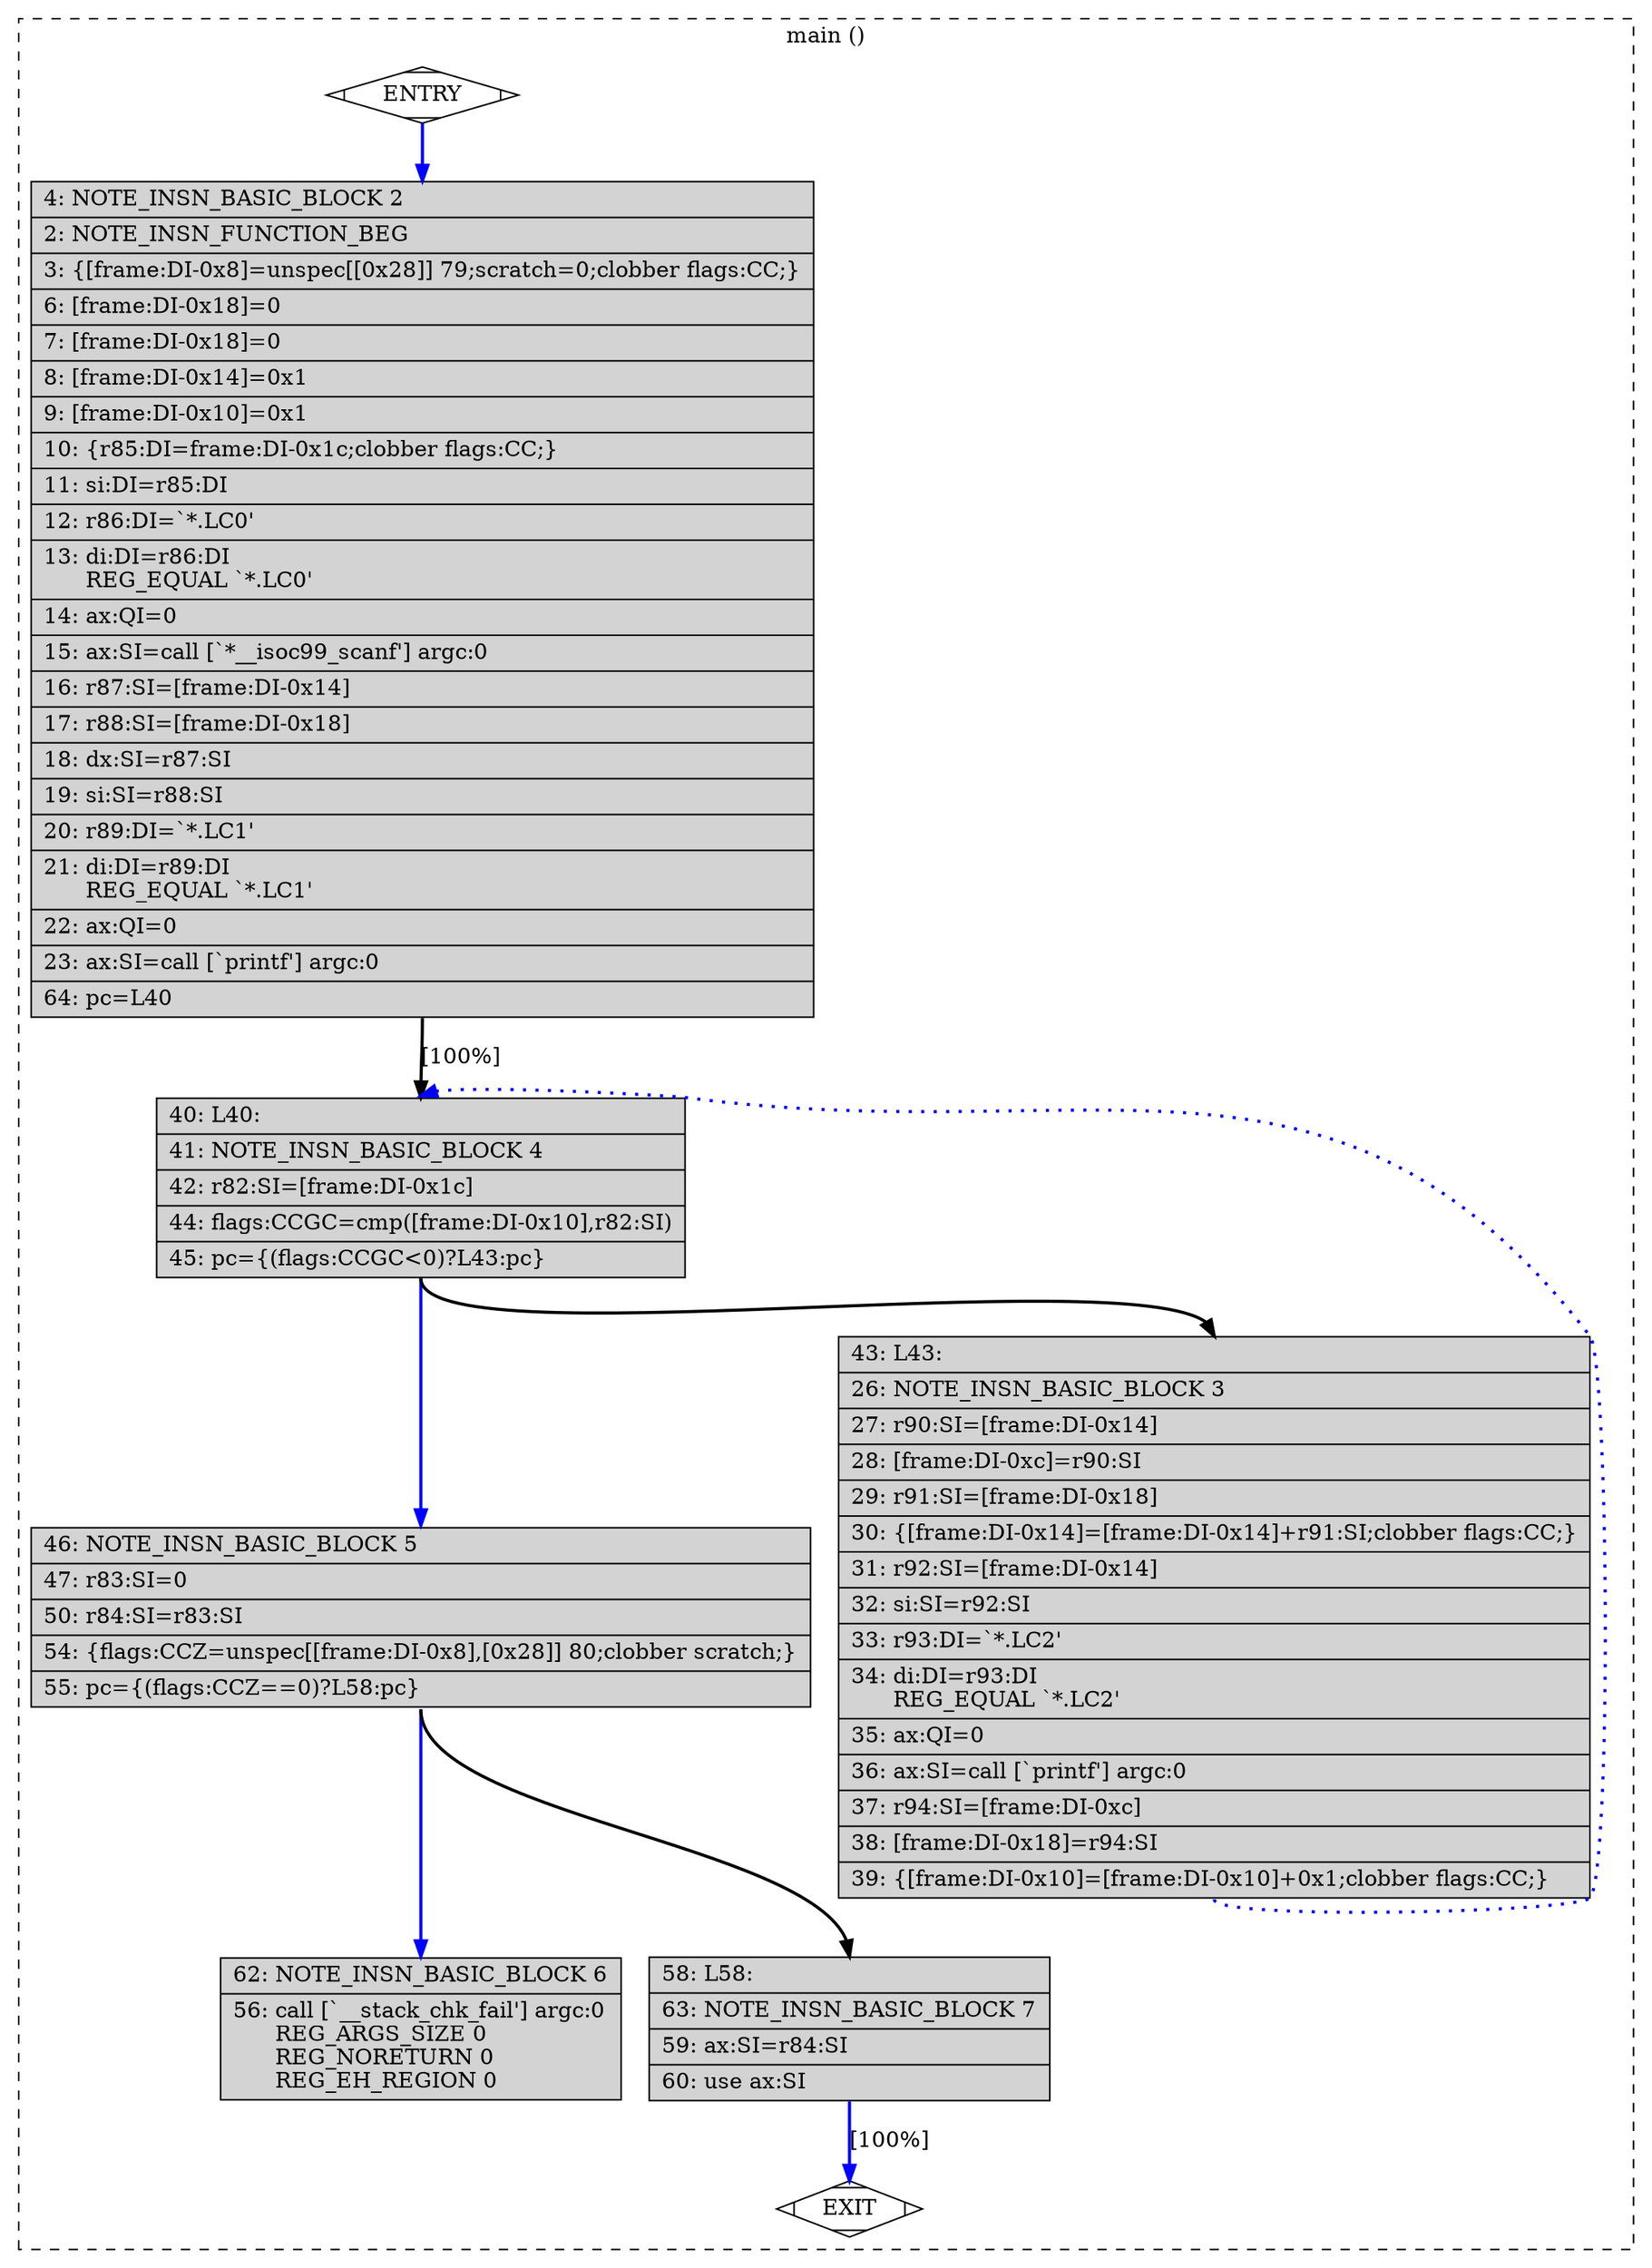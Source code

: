 digraph "main.c.284r.outof_cfglayout" {
overlap=false;
subgraph "cluster_main" {
	style="dashed";
	color="black";
	label="main ()";
	fn_0_basic_block_0 [shape=Mdiamond,style=filled,fillcolor=white,label="ENTRY"];

	fn_0_basic_block_2 [shape=record,style=filled,fillcolor=lightgrey,label="{\ \ \ \ 4:\ NOTE_INSN_BASIC_BLOCK\ 2\l\
|\ \ \ \ 2:\ NOTE_INSN_FUNCTION_BEG\l\
|\ \ \ \ 3:\ \{[frame:DI-0x8]=unspec[[0x28]]\ 79;scratch=0;clobber\ flags:CC;\}\l\
|\ \ \ \ 6:\ [frame:DI-0x18]=0\l\
|\ \ \ \ 7:\ [frame:DI-0x18]=0\l\
|\ \ \ \ 8:\ [frame:DI-0x14]=0x1\l\
|\ \ \ \ 9:\ [frame:DI-0x10]=0x1\l\
|\ \ \ 10:\ \{r85:DI=frame:DI-0x1c;clobber\ flags:CC;\}\l\
|\ \ \ 11:\ si:DI=r85:DI\l\
|\ \ \ 12:\ r86:DI=`*.LC0'\l\
|\ \ \ 13:\ di:DI=r86:DI\l\
\ \ \ \ \ \ REG_EQUAL\ `*.LC0'\l\
|\ \ \ 14:\ ax:QI=0\l\
|\ \ \ 15:\ ax:SI=call\ [`*__isoc99_scanf']\ argc:0\l\
|\ \ \ 16:\ r87:SI=[frame:DI-0x14]\l\
|\ \ \ 17:\ r88:SI=[frame:DI-0x18]\l\
|\ \ \ 18:\ dx:SI=r87:SI\l\
|\ \ \ 19:\ si:SI=r88:SI\l\
|\ \ \ 20:\ r89:DI=`*.LC1'\l\
|\ \ \ 21:\ di:DI=r89:DI\l\
\ \ \ \ \ \ REG_EQUAL\ `*.LC1'\l\
|\ \ \ 22:\ ax:QI=0\l\
|\ \ \ 23:\ ax:SI=call\ [`printf']\ argc:0\l\
|\ \ \ 64:\ pc=L40\l\
}"];

	fn_0_basic_block_4 [shape=record,style=filled,fillcolor=lightgrey,label="{\ \ \ 40:\ L40:\l\
|\ \ \ 41:\ NOTE_INSN_BASIC_BLOCK\ 4\l\
|\ \ \ 42:\ r82:SI=[frame:DI-0x1c]\l\
|\ \ \ 44:\ flags:CCGC=cmp([frame:DI-0x10],r82:SI)\l\
|\ \ \ 45:\ pc=\{(flags:CCGC\<0)?L43:pc\}\l\
}"];

	fn_0_basic_block_5 [shape=record,style=filled,fillcolor=lightgrey,label="{\ \ \ 46:\ NOTE_INSN_BASIC_BLOCK\ 5\l\
|\ \ \ 47:\ r83:SI=0\l\
|\ \ \ 50:\ r84:SI=r83:SI\l\
|\ \ \ 54:\ \{flags:CCZ=unspec[[frame:DI-0x8],[0x28]]\ 80;clobber\ scratch;\}\l\
|\ \ \ 55:\ pc=\{(flags:CCZ==0)?L58:pc\}\l\
}"];

	fn_0_basic_block_6 [shape=record,style=filled,fillcolor=lightgrey,label="{\ \ \ 62:\ NOTE_INSN_BASIC_BLOCK\ 6\l\
|\ \ \ 56:\ call\ [`__stack_chk_fail']\ argc:0\l\
\ \ \ \ \ \ REG_ARGS_SIZE\ 0\l\
\ \ \ \ \ \ REG_NORETURN\ 0\l\
\ \ \ \ \ \ REG_EH_REGION\ 0\l\
}"];

	fn_0_basic_block_7 [shape=record,style=filled,fillcolor=lightgrey,label="{\ \ \ 58:\ L58:\l\
|\ \ \ 63:\ NOTE_INSN_BASIC_BLOCK\ 7\l\
|\ \ \ 59:\ ax:SI=r84:SI\l\
|\ \ \ 60:\ use\ ax:SI\l\
}"];

	fn_0_basic_block_3 [shape=record,style=filled,fillcolor=lightgrey,label="{\ \ \ 43:\ L43:\l\
|\ \ \ 26:\ NOTE_INSN_BASIC_BLOCK\ 3\l\
|\ \ \ 27:\ r90:SI=[frame:DI-0x14]\l\
|\ \ \ 28:\ [frame:DI-0xc]=r90:SI\l\
|\ \ \ 29:\ r91:SI=[frame:DI-0x18]\l\
|\ \ \ 30:\ \{[frame:DI-0x14]=[frame:DI-0x14]+r91:SI;clobber\ flags:CC;\}\l\
|\ \ \ 31:\ r92:SI=[frame:DI-0x14]\l\
|\ \ \ 32:\ si:SI=r92:SI\l\
|\ \ \ 33:\ r93:DI=`*.LC2'\l\
|\ \ \ 34:\ di:DI=r93:DI\l\
\ \ \ \ \ \ REG_EQUAL\ `*.LC2'\l\
|\ \ \ 35:\ ax:QI=0\l\
|\ \ \ 36:\ ax:SI=call\ [`printf']\ argc:0\l\
|\ \ \ 37:\ r94:SI=[frame:DI-0xc]\l\
|\ \ \ 38:\ [frame:DI-0x18]=r94:SI\l\
|\ \ \ 39:\ \{[frame:DI-0x10]=[frame:DI-0x10]+0x1;clobber\ flags:CC;\}\l\
}"];

	fn_0_basic_block_1 [shape=Mdiamond,style=filled,fillcolor=white,label="EXIT"];

	fn_0_basic_block_0:s -> fn_0_basic_block_2:n [style="solid,bold",color=blue,weight=100,constraint=true];
	fn_0_basic_block_2:s -> fn_0_basic_block_4:n [style="solid,bold",color=black,weight=10,constraint=true,label="[100%]"];
	fn_0_basic_block_3:s -> fn_0_basic_block_4:n [style="dotted,bold",color=blue,weight=10,constraint=false];
	fn_0_basic_block_4:s -> fn_0_basic_block_3:n [style="solid,bold",color=black,weight=10,constraint=true];
	fn_0_basic_block_4:s -> fn_0_basic_block_5:n [style="solid,bold",color=blue,weight=100,constraint=true];
	fn_0_basic_block_5:s -> fn_0_basic_block_7:n [style="solid,bold",color=black,weight=10,constraint=true];
	fn_0_basic_block_5:s -> fn_0_basic_block_6:n [style="solid,bold",color=blue,weight=100,constraint=true];
	fn_0_basic_block_7:s -> fn_0_basic_block_1:n [style="solid,bold",color=blue,weight=100,constraint=true,label="[100%]"];
	fn_0_basic_block_0:s -> fn_0_basic_block_1:n [style="invis",constraint=true];
}
}
